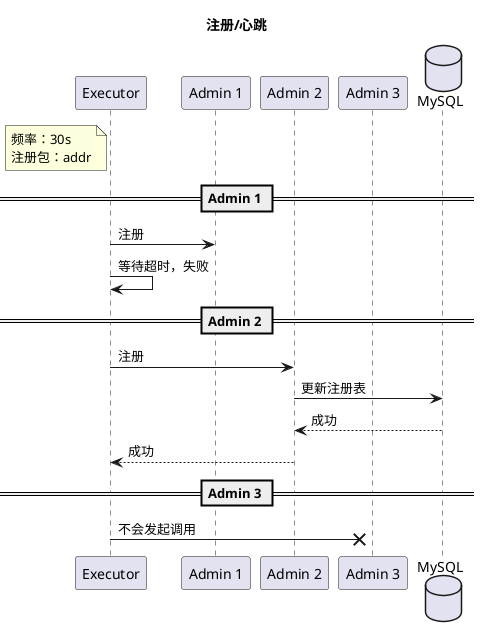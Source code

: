 @startuml
title 注册/心跳

participant e as "Executor" order 10
participant a1 as "Admin 1" order 20
participant a2 as "Admin 2" order 30
participant a3 as "Admin 3" order 40
database m as "MySQL" order 50

note left of e
    频率：30s
    注册包：addr
end note
== Admin 1 ==
e -> a1 : 注册
e -> e : 等待超时，失败

== Admin 2 ==
e -> a2 : 注册
a2 -> m : 更新注册表
a2 <-- m : 成功
e <-- a2 : 成功

== Admin 3 ==
e ->x a3 : 不会发起调用
@enduml
